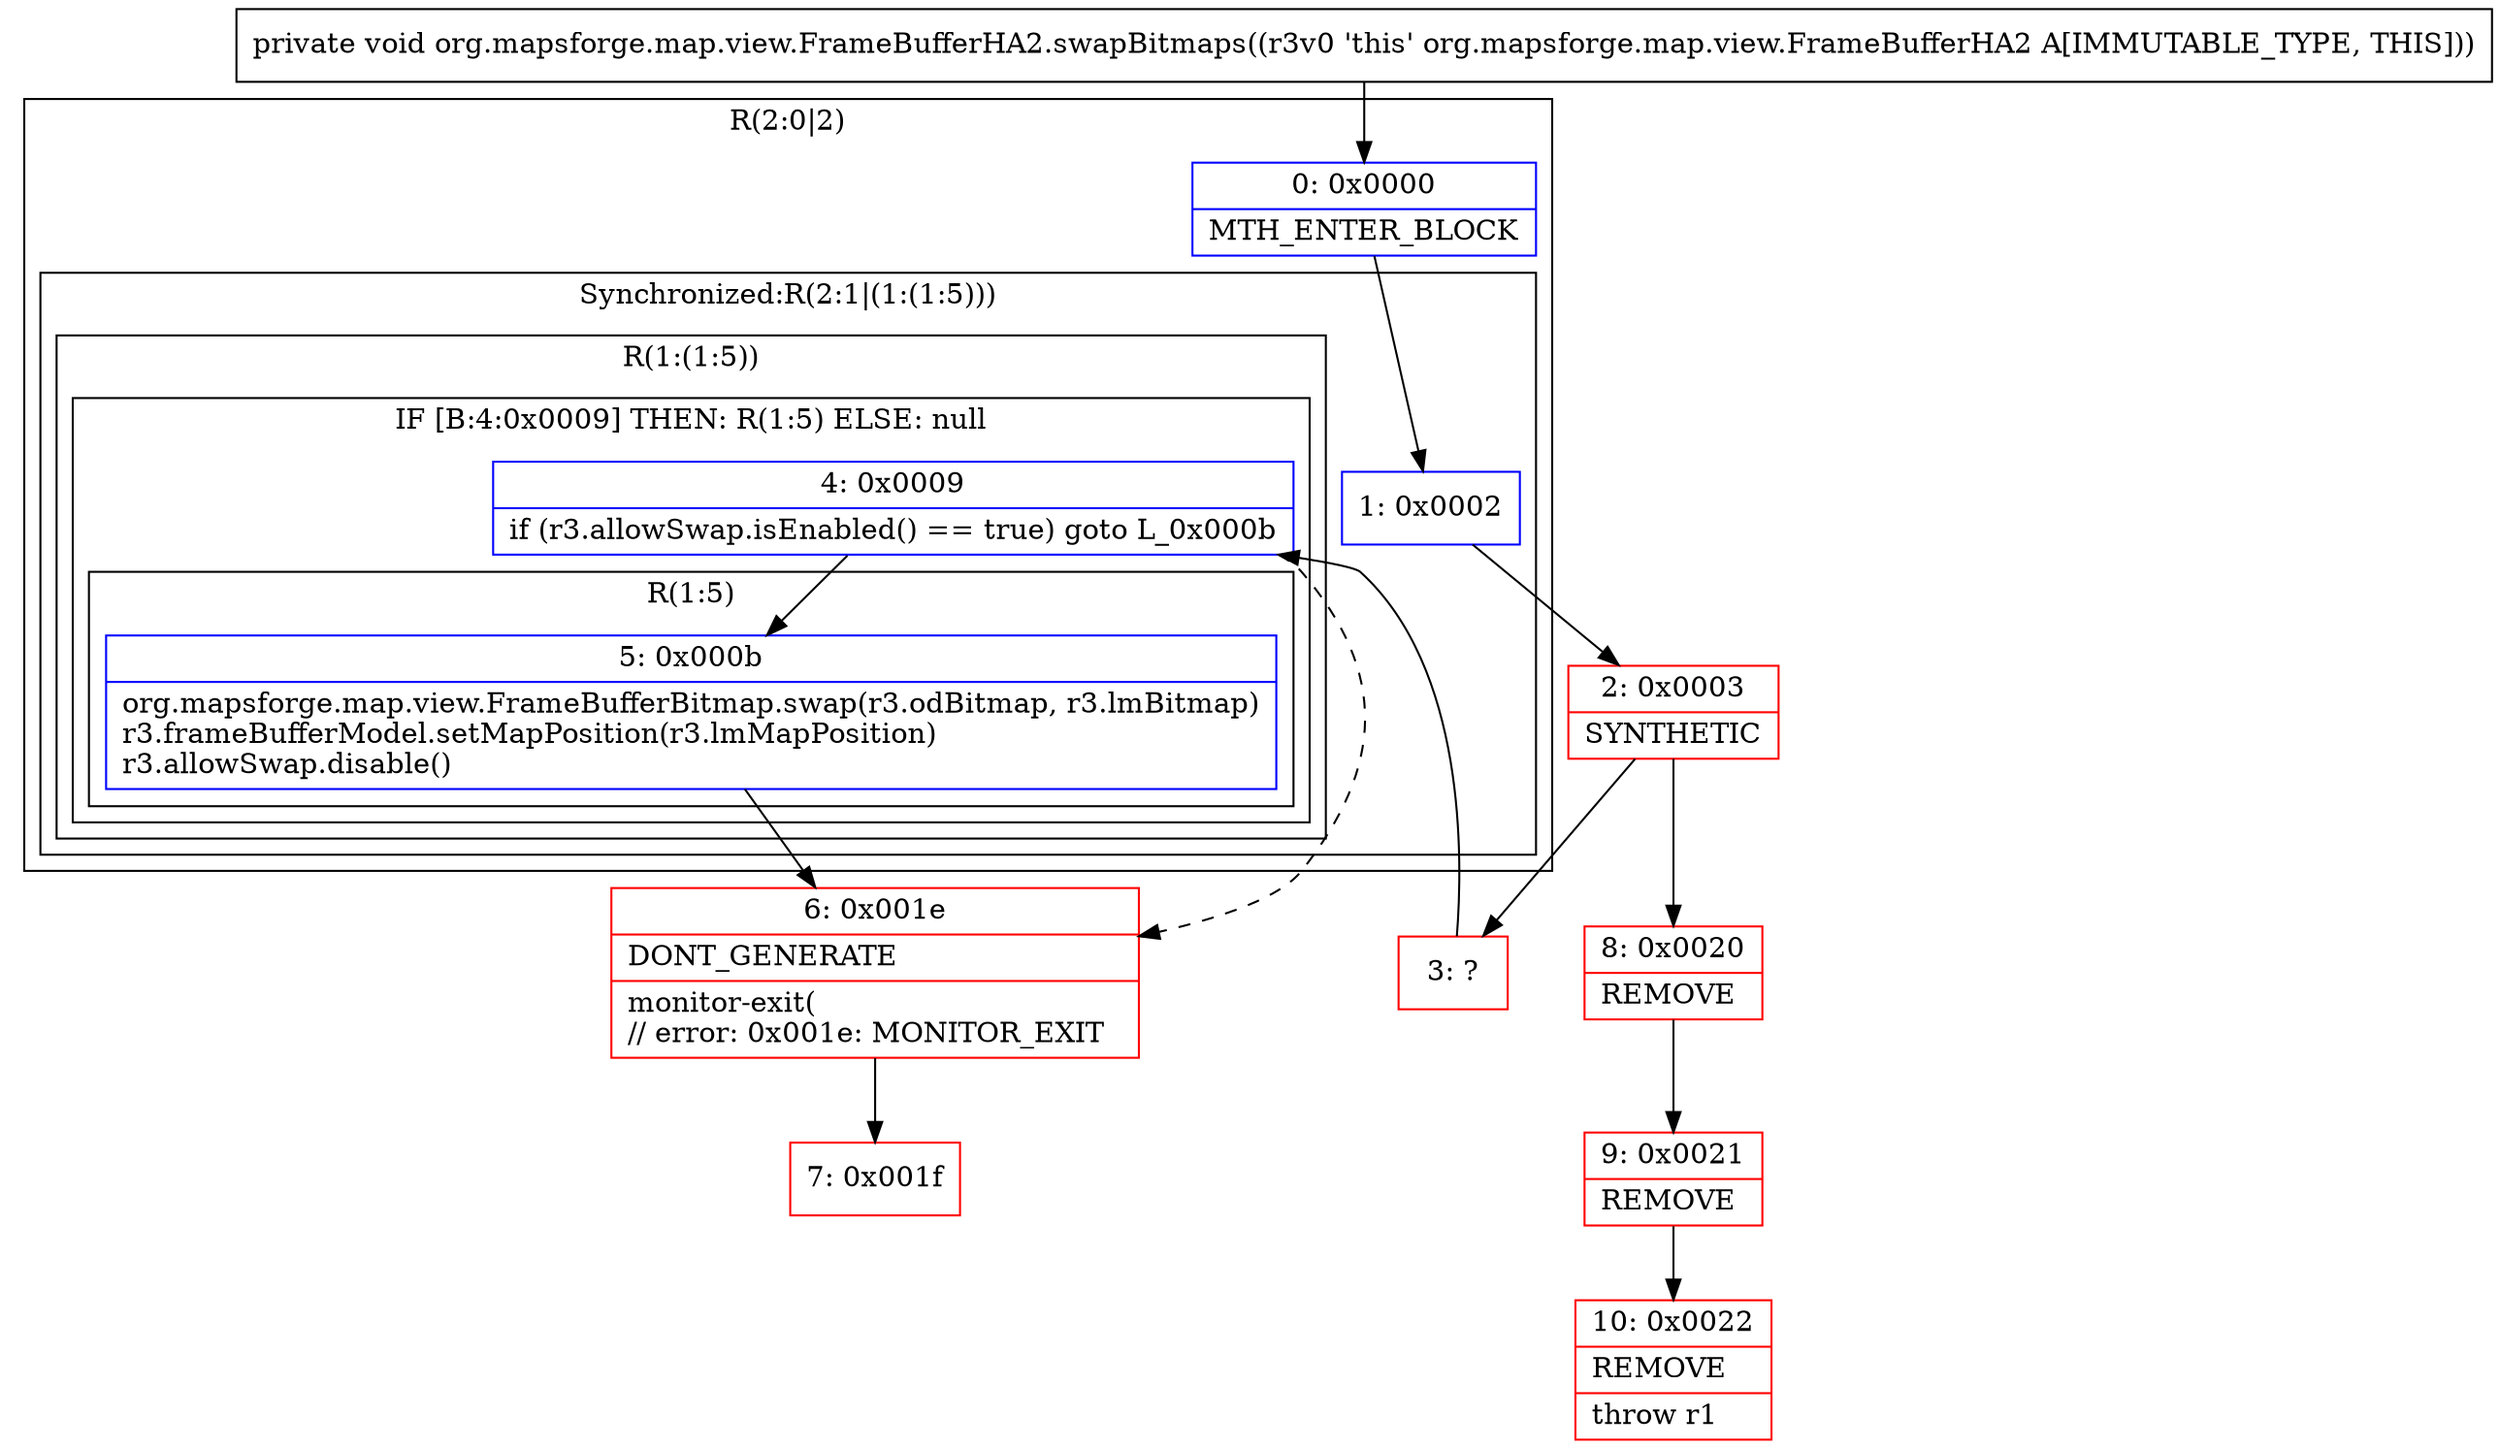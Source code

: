 digraph "CFG fororg.mapsforge.map.view.FrameBufferHA2.swapBitmaps()V" {
subgraph cluster_Region_783940732 {
label = "R(2:0|2)";
node [shape=record,color=blue];
Node_0 [shape=record,label="{0\:\ 0x0000|MTH_ENTER_BLOCK\l}"];
subgraph cluster_SynchronizedRegion_359956061 {
label = "Synchronized:R(2:1|(1:(1:5)))";
node [shape=record,color=blue];
Node_1 [shape=record,label="{1\:\ 0x0002}"];
subgraph cluster_Region_187406001 {
label = "R(1:(1:5))";
node [shape=record,color=blue];
subgraph cluster_IfRegion_972618716 {
label = "IF [B:4:0x0009] THEN: R(1:5) ELSE: null";
node [shape=record,color=blue];
Node_4 [shape=record,label="{4\:\ 0x0009|if (r3.allowSwap.isEnabled() == true) goto L_0x000b\l}"];
subgraph cluster_Region_1480833667 {
label = "R(1:5)";
node [shape=record,color=blue];
Node_5 [shape=record,label="{5\:\ 0x000b|org.mapsforge.map.view.FrameBufferBitmap.swap(r3.odBitmap, r3.lmBitmap)\lr3.frameBufferModel.setMapPosition(r3.lmMapPosition)\lr3.allowSwap.disable()\l}"];
}
}
}
}
}
Node_2 [shape=record,color=red,label="{2\:\ 0x0003|SYNTHETIC\l}"];
Node_3 [shape=record,color=red,label="{3\:\ ?}"];
Node_6 [shape=record,color=red,label="{6\:\ 0x001e|DONT_GENERATE\l|monitor\-exit(\l\/\/ error: 0x001e: MONITOR_EXIT  \l}"];
Node_7 [shape=record,color=red,label="{7\:\ 0x001f}"];
Node_8 [shape=record,color=red,label="{8\:\ 0x0020|REMOVE\l}"];
Node_9 [shape=record,color=red,label="{9\:\ 0x0021|REMOVE\l}"];
Node_10 [shape=record,color=red,label="{10\:\ 0x0022|REMOVE\l|throw r1\l}"];
MethodNode[shape=record,label="{private void org.mapsforge.map.view.FrameBufferHA2.swapBitmaps((r3v0 'this' org.mapsforge.map.view.FrameBufferHA2 A[IMMUTABLE_TYPE, THIS])) }"];
MethodNode -> Node_0;
Node_0 -> Node_1;
Node_1 -> Node_2;
Node_4 -> Node_5;
Node_4 -> Node_6[style=dashed];
Node_5 -> Node_6;
Node_2 -> Node_3;
Node_2 -> Node_8;
Node_3 -> Node_4;
Node_6 -> Node_7;
Node_8 -> Node_9;
Node_9 -> Node_10;
}

